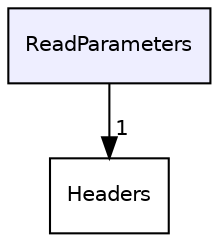 digraph "ReadParameters" {
  compound=true
  node [ fontsize="10", fontname="Helvetica"];
  edge [ labelfontsize="10", labelfontname="Helvetica"];
  dir_04e22f17106c61f1b5dc72030d766d09 [shape=box, label="ReadParameters", style="filled", fillcolor="#eeeeff", pencolor="black", URL="dir_04e22f17106c61f1b5dc72030d766d09.html"];
  dir_692516b589a32b3bfce781ca9f6d1534 [shape=box label="Headers" URL="dir_692516b589a32b3bfce781ca9f6d1534.html"];
  dir_04e22f17106c61f1b5dc72030d766d09->dir_692516b589a32b3bfce781ca9f6d1534 [headlabel="1", labeldistance=1.5 headhref="dir_000026_000011.html"];
}

